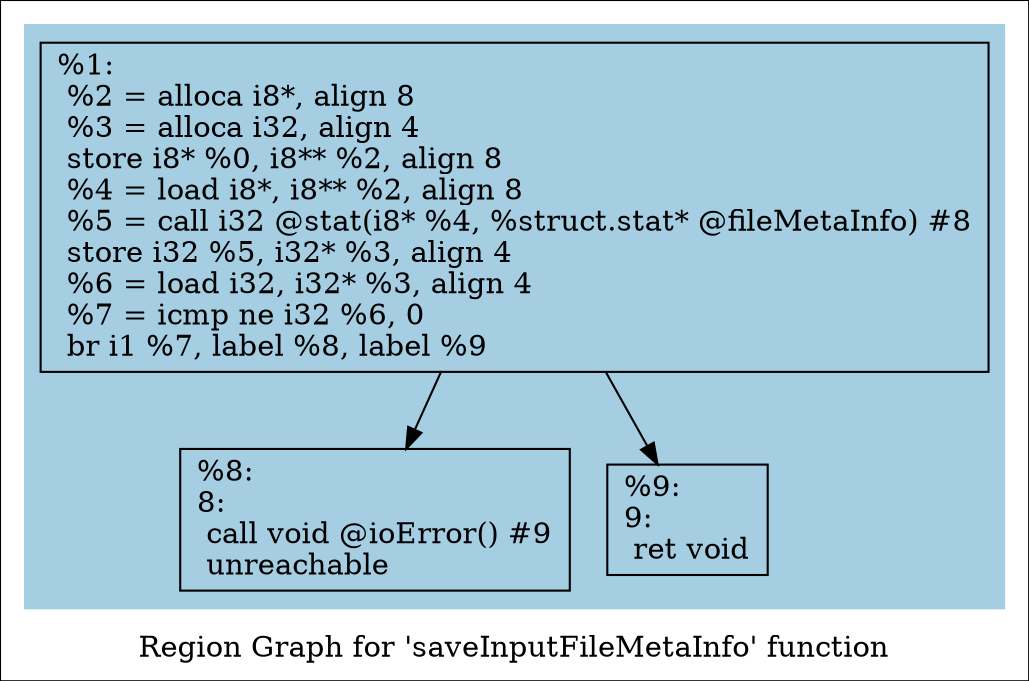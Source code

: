 digraph "Region Graph for 'saveInputFileMetaInfo' function" {
	label="Region Graph for 'saveInputFileMetaInfo' function";

	Node0x2a8c360 [shape=record,label="{%1:\l  %2 = alloca i8*, align 8\l  %3 = alloca i32, align 4\l  store i8* %0, i8** %2, align 8\l  %4 = load i8*, i8** %2, align 8\l  %5 = call i32 @stat(i8* %4, %struct.stat* @fileMetaInfo) #8\l  store i32 %5, i32* %3, align 4\l  %6 = load i32, i32* %3, align 4\l  %7 = icmp ne i32 %6, 0\l  br i1 %7, label %8, label %9\l}"];
	Node0x2a8c360 -> Node0x2b2de80;
	Node0x2a8c360 -> Node0x2a7e0b0;
	Node0x2b2de80 [shape=record,label="{%8:\l8:                                                \l  call void @ioError() #9\l  unreachable\l}"];
	Node0x2a7e0b0 [shape=record,label="{%9:\l9:                                                \l  ret void\l}"];
	colorscheme = "paired12"
        subgraph cluster_0x2b841c0 {
          label = "";
          style = filled;
          color = 1
          Node0x2a8c360;
          Node0x2b2de80;
          Node0x2a7e0b0;
        }
}
